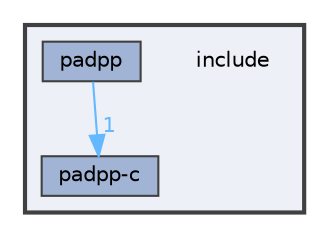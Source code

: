 digraph "include"
{
 // LATEX_PDF_SIZE
  bgcolor="transparent";
  edge [fontname=Helvetica,fontsize=10,labelfontname=Helvetica,labelfontsize=10];
  node [fontname=Helvetica,fontsize=10,shape=box,height=0.2,width=0.4];
  compound=true
  subgraph clusterdir_d44c64559bbebec7f509842c48db8b23 {
    graph [ bgcolor="#edf0f7", pencolor="grey25", label="", fontname=Helvetica,fontsize=10 style="filled,bold", URL="dir_d44c64559bbebec7f509842c48db8b23.html",tooltip=""]
    dir_d44c64559bbebec7f509842c48db8b23 [shape=plaintext, label="include"];
  dir_a8d1fd1e9819bef5fa444d1f81a34685 [label="padpp", fillcolor="#a2b4d6", color="grey25", style="filled", URL="dir_a8d1fd1e9819bef5fa444d1f81a34685.html",tooltip=""];
  dir_17522f403d51c09fb1d10c86d16f4b50 [label="padpp-c", fillcolor="#a2b4d6", color="grey25", style="filled", URL="dir_17522f403d51c09fb1d10c86d16f4b50.html",tooltip=""];
  }
  dir_a8d1fd1e9819bef5fa444d1f81a34685->dir_17522f403d51c09fb1d10c86d16f4b50 [headlabel="1", labeldistance=1.5 headhref="dir_000001_000002.html" href="dir_000001_000002.html" color="steelblue1" fontcolor="steelblue1"];
}
